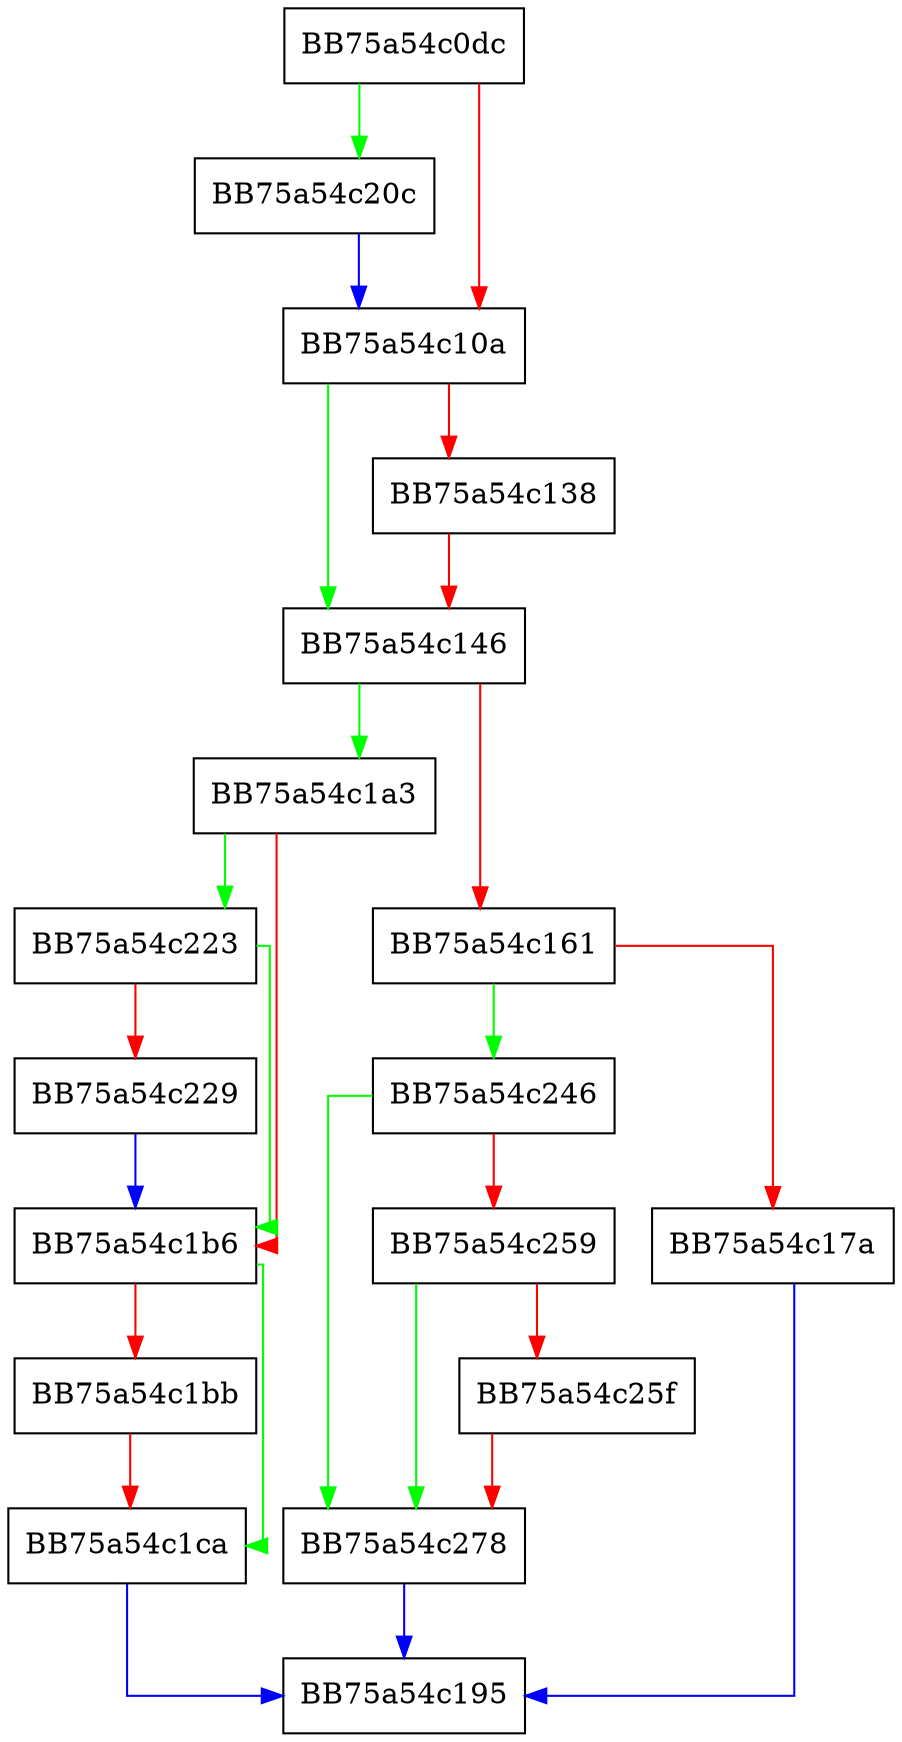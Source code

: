 digraph CreateInstance {
  node [shape="box"];
  graph [splines=ortho];
  BB75a54c0dc -> BB75a54c20c [color="green"];
  BB75a54c0dc -> BB75a54c10a [color="red"];
  BB75a54c10a -> BB75a54c146 [color="green"];
  BB75a54c10a -> BB75a54c138 [color="red"];
  BB75a54c138 -> BB75a54c146 [color="red"];
  BB75a54c146 -> BB75a54c1a3 [color="green"];
  BB75a54c146 -> BB75a54c161 [color="red"];
  BB75a54c161 -> BB75a54c246 [color="green"];
  BB75a54c161 -> BB75a54c17a [color="red"];
  BB75a54c17a -> BB75a54c195 [color="blue"];
  BB75a54c1a3 -> BB75a54c223 [color="green"];
  BB75a54c1a3 -> BB75a54c1b6 [color="red"];
  BB75a54c1b6 -> BB75a54c1ca [color="green"];
  BB75a54c1b6 -> BB75a54c1bb [color="red"];
  BB75a54c1bb -> BB75a54c1ca [color="red"];
  BB75a54c1ca -> BB75a54c195 [color="blue"];
  BB75a54c20c -> BB75a54c10a [color="blue"];
  BB75a54c223 -> BB75a54c1b6 [color="green"];
  BB75a54c223 -> BB75a54c229 [color="red"];
  BB75a54c229 -> BB75a54c1b6 [color="blue"];
  BB75a54c246 -> BB75a54c278 [color="green"];
  BB75a54c246 -> BB75a54c259 [color="red"];
  BB75a54c259 -> BB75a54c278 [color="green"];
  BB75a54c259 -> BB75a54c25f [color="red"];
  BB75a54c25f -> BB75a54c278 [color="red"];
  BB75a54c278 -> BB75a54c195 [color="blue"];
}